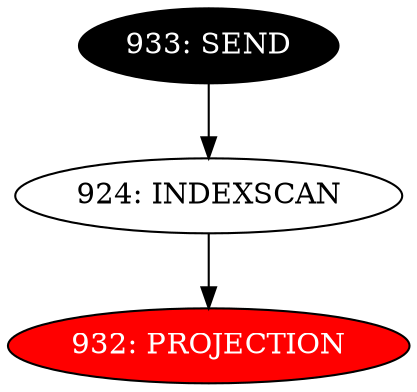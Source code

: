 digraph name {
924 [label="924: INDEXSCAN" ];
924 -> 932;
932 [label="932: PROJECTION" fontcolor="white" style="filled" fillcolor="red"];
933 [label="933: SEND" fontcolor="white" style="filled" fillcolor="black"];
933 -> 924;

}

